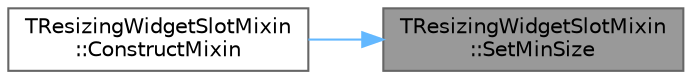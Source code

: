 digraph "TResizingWidgetSlotMixin::SetMinSize"
{
 // INTERACTIVE_SVG=YES
 // LATEX_PDF_SIZE
  bgcolor="transparent";
  edge [fontname=Helvetica,fontsize=10,labelfontname=Helvetica,labelfontsize=10];
  node [fontname=Helvetica,fontsize=10,shape=box,height=0.2,width=0.4];
  rankdir="RL";
  Node1 [id="Node000001",label="TResizingWidgetSlotMixin\l::SetMinSize",height=0.2,width=0.4,color="gray40", fillcolor="grey60", style="filled", fontcolor="black",tooltip="Set the min size in SlateUnit this slot can be."];
  Node1 -> Node2 [id="edge1_Node000001_Node000002",dir="back",color="steelblue1",style="solid",tooltip=" "];
  Node2 [id="Node000002",label="TResizingWidgetSlotMixin\l::ConstructMixin",height=0.2,width=0.4,color="grey40", fillcolor="white", style="filled",URL="$da/d83/classTResizingWidgetSlotMixin.html#afb22e335f8d0ccbbaae2b215d81aad98",tooltip=" "];
}
